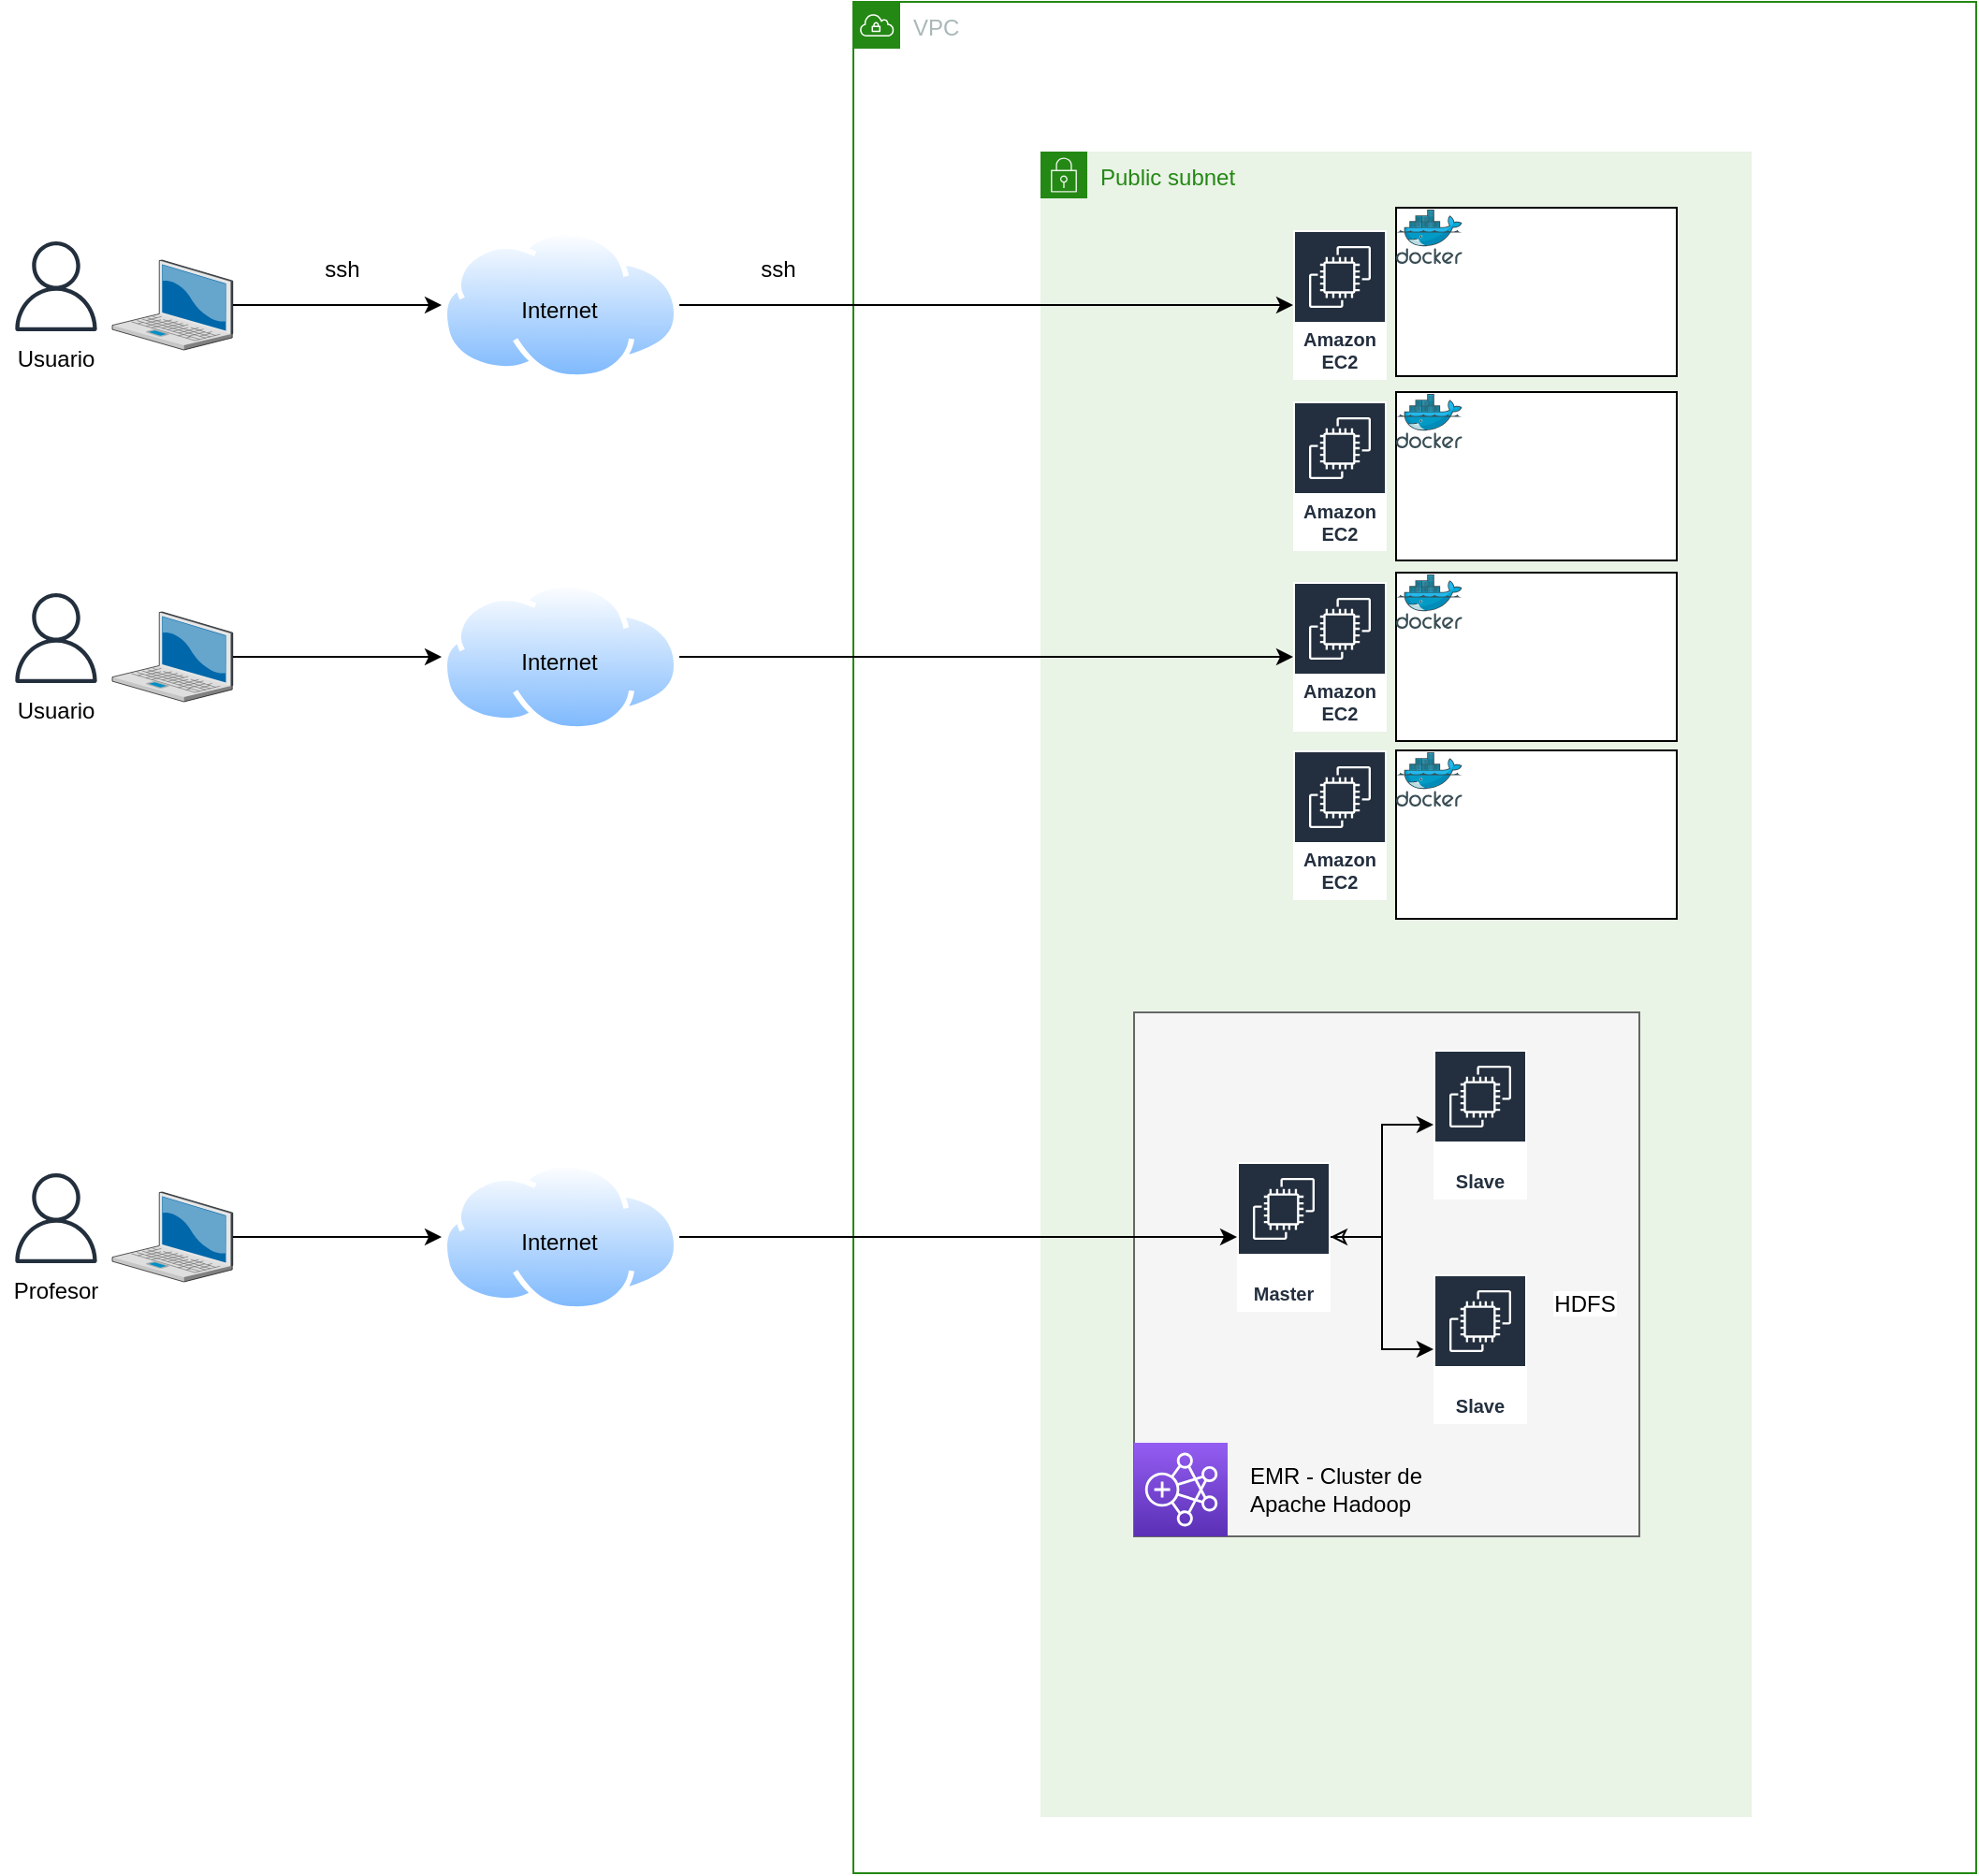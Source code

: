 <mxfile version="20.0.1" type="github">
  <diagram id="Hmz8RY5wbIaIDFwMzhOo" name="Page-1">
    <mxGraphModel dx="2170" dy="724" grid="1" gridSize="10" guides="1" tooltips="1" connect="1" arrows="1" fold="1" page="1" pageScale="1" pageWidth="827" pageHeight="1169" math="0" shadow="0">
      <root>
        <mxCell id="0" />
        <mxCell id="1" parent="0" />
        <mxCell id="T0sSCAfz6Ab3Ifx0ExAp-1" value="VPC" style="points=[[0,0],[0.25,0],[0.5,0],[0.75,0],[1,0],[1,0.25],[1,0.5],[1,0.75],[1,1],[0.75,1],[0.5,1],[0.25,1],[0,1],[0,0.75],[0,0.5],[0,0.25]];outlineConnect=0;gradientColor=none;html=1;whiteSpace=wrap;fontSize=12;fontStyle=0;container=1;pointerEvents=0;collapsible=0;recursiveResize=0;shape=mxgraph.aws4.group;grIcon=mxgraph.aws4.group_vpc;strokeColor=#248814;fillColor=none;verticalAlign=top;align=left;spacingLeft=30;fontColor=#AAB7B8;dashed=0;" vertex="1" parent="1">
          <mxGeometry x="-140" y="80" width="600" height="1000" as="geometry" />
        </mxCell>
        <mxCell id="T0sSCAfz6Ab3Ifx0ExAp-9" value="Public subnet" style="points=[[0,0],[0.25,0],[0.5,0],[0.75,0],[1,0],[1,0.25],[1,0.5],[1,0.75],[1,1],[0.75,1],[0.5,1],[0.25,1],[0,1],[0,0.75],[0,0.5],[0,0.25]];outlineConnect=0;gradientColor=none;html=1;whiteSpace=wrap;fontSize=12;fontStyle=0;container=1;pointerEvents=0;collapsible=0;recursiveResize=0;shape=mxgraph.aws4.group;grIcon=mxgraph.aws4.group_security_group;grStroke=0;strokeColor=#248814;fillColor=#E9F3E6;verticalAlign=top;align=left;spacingLeft=30;fontColor=#248814;dashed=0;" vertex="1" parent="T0sSCAfz6Ab3Ifx0ExAp-1">
          <mxGeometry x="100" y="80" width="380" height="890" as="geometry" />
        </mxCell>
        <mxCell id="T0sSCAfz6Ab3Ifx0ExAp-10" value="Amazon EC2" style="sketch=0;outlineConnect=0;fontColor=#232F3E;gradientColor=none;strokeColor=#ffffff;fillColor=#232F3E;dashed=0;verticalLabelPosition=middle;verticalAlign=bottom;align=center;html=1;whiteSpace=wrap;fontSize=10;fontStyle=1;spacing=3;shape=mxgraph.aws4.productIcon;prIcon=mxgraph.aws4.ec2;" vertex="1" parent="T0sSCAfz6Ab3Ifx0ExAp-9">
          <mxGeometry x="135" y="42" width="50" height="80" as="geometry" />
        </mxCell>
        <mxCell id="T0sSCAfz6Ab3Ifx0ExAp-11" value="Amazon EC2" style="sketch=0;outlineConnect=0;fontColor=#232F3E;gradientColor=none;strokeColor=#ffffff;fillColor=#232F3E;dashed=0;verticalLabelPosition=middle;verticalAlign=bottom;align=center;html=1;whiteSpace=wrap;fontSize=10;fontStyle=1;spacing=3;shape=mxgraph.aws4.productIcon;prIcon=mxgraph.aws4.ec2;" vertex="1" parent="T0sSCAfz6Ab3Ifx0ExAp-9">
          <mxGeometry x="135" y="133.5" width="50" height="80" as="geometry" />
        </mxCell>
        <mxCell id="T0sSCAfz6Ab3Ifx0ExAp-12" value="Amazon EC2" style="sketch=0;outlineConnect=0;fontColor=#232F3E;gradientColor=none;strokeColor=#ffffff;fillColor=#232F3E;dashed=0;verticalLabelPosition=middle;verticalAlign=bottom;align=center;html=1;whiteSpace=wrap;fontSize=10;fontStyle=1;spacing=3;shape=mxgraph.aws4.productIcon;prIcon=mxgraph.aws4.ec2;" vertex="1" parent="T0sSCAfz6Ab3Ifx0ExAp-9">
          <mxGeometry x="135" y="230" width="50" height="80" as="geometry" />
        </mxCell>
        <mxCell id="T0sSCAfz6Ab3Ifx0ExAp-13" value="Amazon EC2" style="sketch=0;outlineConnect=0;fontColor=#232F3E;gradientColor=none;strokeColor=#ffffff;fillColor=#232F3E;dashed=0;verticalLabelPosition=middle;verticalAlign=bottom;align=center;html=1;whiteSpace=wrap;fontSize=10;fontStyle=1;spacing=3;shape=mxgraph.aws4.productIcon;prIcon=mxgraph.aws4.ec2;" vertex="1" parent="T0sSCAfz6Ab3Ifx0ExAp-9">
          <mxGeometry x="135" y="320" width="50" height="80" as="geometry" />
        </mxCell>
        <mxCell id="T0sSCAfz6Ab3Ifx0ExAp-27" value="" style="rounded=0;whiteSpace=wrap;html=1;" vertex="1" parent="T0sSCAfz6Ab3Ifx0ExAp-9">
          <mxGeometry x="190" y="30" width="150" height="90" as="geometry" />
        </mxCell>
        <mxCell id="T0sSCAfz6Ab3Ifx0ExAp-28" value="" style="sketch=0;aspect=fixed;html=1;points=[];align=center;image;fontSize=12;image=img/lib/mscae/Docker.svg;" vertex="1" parent="T0sSCAfz6Ab3Ifx0ExAp-9">
          <mxGeometry x="190" y="31" width="35.37" height="29" as="geometry" />
        </mxCell>
        <mxCell id="T0sSCAfz6Ab3Ifx0ExAp-29" value="" style="shape=image;verticalLabelPosition=bottom;labelBackgroundColor=default;verticalAlign=top;aspect=fixed;imageAspect=0;image=https://upload.wikimedia.org/wikipedia/commons/thumb/0/0e/Hadoop_logo.svg/1200px-Hadoop_logo.svg.png;" vertex="1" parent="T0sSCAfz6Ab3Ifx0ExAp-9">
          <mxGeometry x="225.37" y="52" width="104" height="27" as="geometry" />
        </mxCell>
        <mxCell id="T0sSCAfz6Ab3Ifx0ExAp-30" value="" style="shape=image;verticalLabelPosition=bottom;labelBackgroundColor=default;verticalAlign=top;aspect=fixed;imageAspect=0;image=https://st2.depositphotos.com/47577860/46264/v/600/depositphotos_462647462-stock-illustration-data-database-hadoop-icon-in.jpg;" vertex="1" parent="T0sSCAfz6Ab3Ifx0ExAp-9">
          <mxGeometry x="260" y="78" width="42" height="42" as="geometry" />
        </mxCell>
        <mxCell id="T0sSCAfz6Ab3Ifx0ExAp-31" value="" style="shape=image;html=1;verticalAlign=top;verticalLabelPosition=bottom;labelBackgroundColor=#ffffff;imageAspect=0;aspect=fixed;image=https://cdn3.iconfinder.com/data/icons/cad-database-presentation-spreadsheet-vector-fil-2/512/19-128.png" vertex="1" parent="T0sSCAfz6Ab3Ifx0ExAp-9">
          <mxGeometry x="302" y="82" width="38" height="38" as="geometry" />
        </mxCell>
        <mxCell id="T0sSCAfz6Ab3Ifx0ExAp-35" value="" style="rounded=0;whiteSpace=wrap;html=1;fillColor=#f5f5f5;fontColor=#333333;strokeColor=#666666;" vertex="1" parent="T0sSCAfz6Ab3Ifx0ExAp-9">
          <mxGeometry x="50" y="460" width="270" height="280" as="geometry" />
        </mxCell>
        <mxCell id="T0sSCAfz6Ab3Ifx0ExAp-49" style="edgeStyle=orthogonalEdgeStyle;rounded=0;orthogonalLoop=1;jettySize=auto;html=1;startArrow=classic;startFill=0;" edge="1" parent="T0sSCAfz6Ab3Ifx0ExAp-9" source="T0sSCAfz6Ab3Ifx0ExAp-32" target="T0sSCAfz6Ab3Ifx0ExAp-33">
          <mxGeometry relative="1" as="geometry" />
        </mxCell>
        <mxCell id="T0sSCAfz6Ab3Ifx0ExAp-50" style="edgeStyle=orthogonalEdgeStyle;rounded=0;orthogonalLoop=1;jettySize=auto;html=1;" edge="1" parent="T0sSCAfz6Ab3Ifx0ExAp-9" source="T0sSCAfz6Ab3Ifx0ExAp-32" target="T0sSCAfz6Ab3Ifx0ExAp-34">
          <mxGeometry relative="1" as="geometry" />
        </mxCell>
        <mxCell id="T0sSCAfz6Ab3Ifx0ExAp-32" value="Master" style="sketch=0;outlineConnect=0;fontColor=#232F3E;gradientColor=none;strokeColor=#ffffff;fillColor=#232F3E;dashed=0;verticalLabelPosition=middle;verticalAlign=bottom;align=center;html=1;whiteSpace=wrap;fontSize=10;fontStyle=1;spacing=3;shape=mxgraph.aws4.productIcon;prIcon=mxgraph.aws4.ec2;" vertex="1" parent="T0sSCAfz6Ab3Ifx0ExAp-9">
          <mxGeometry x="105" y="540" width="50" height="80" as="geometry" />
        </mxCell>
        <mxCell id="T0sSCAfz6Ab3Ifx0ExAp-33" value="Slave" style="sketch=0;outlineConnect=0;fontColor=#232F3E;gradientColor=none;strokeColor=#ffffff;fillColor=#232F3E;dashed=0;verticalLabelPosition=middle;verticalAlign=bottom;align=center;html=1;whiteSpace=wrap;fontSize=10;fontStyle=1;spacing=3;shape=mxgraph.aws4.productIcon;prIcon=mxgraph.aws4.ec2;" vertex="1" parent="T0sSCAfz6Ab3Ifx0ExAp-9">
          <mxGeometry x="210" y="480" width="50" height="80" as="geometry" />
        </mxCell>
        <mxCell id="T0sSCAfz6Ab3Ifx0ExAp-34" value="Slave" style="sketch=0;outlineConnect=0;fontColor=#232F3E;gradientColor=none;strokeColor=#ffffff;fillColor=#232F3E;dashed=0;verticalLabelPosition=middle;verticalAlign=bottom;align=center;html=1;whiteSpace=wrap;fontSize=10;fontStyle=1;spacing=3;shape=mxgraph.aws4.productIcon;prIcon=mxgraph.aws4.ec2;" vertex="1" parent="T0sSCAfz6Ab3Ifx0ExAp-9">
          <mxGeometry x="210" y="600" width="50" height="80" as="geometry" />
        </mxCell>
        <mxCell id="T0sSCAfz6Ab3Ifx0ExAp-36" value="" style="sketch=0;points=[[0,0,0],[0.25,0,0],[0.5,0,0],[0.75,0,0],[1,0,0],[0,1,0],[0.25,1,0],[0.5,1,0],[0.75,1,0],[1,1,0],[0,0.25,0],[0,0.5,0],[0,0.75,0],[1,0.25,0],[1,0.5,0],[1,0.75,0]];outlineConnect=0;fontColor=#232F3E;gradientColor=#945DF2;gradientDirection=north;fillColor=#5A30B5;strokeColor=#ffffff;dashed=0;verticalLabelPosition=bottom;verticalAlign=top;align=center;html=1;fontSize=12;fontStyle=0;aspect=fixed;shape=mxgraph.aws4.resourceIcon;resIcon=mxgraph.aws4.emr;" vertex="1" parent="T0sSCAfz6Ab3Ifx0ExAp-9">
          <mxGeometry x="50" y="690" width="50" height="50" as="geometry" />
        </mxCell>
        <mxCell id="T0sSCAfz6Ab3Ifx0ExAp-37" value="EMR - Cluster de Apache Hadoop" style="text;html=1;strokeColor=none;fillColor=none;align=left;verticalAlign=middle;whiteSpace=wrap;rounded=0;" vertex="1" parent="T0sSCAfz6Ab3Ifx0ExAp-9">
          <mxGeometry x="110" y="700" width="130" height="30" as="geometry" />
        </mxCell>
        <mxCell id="T0sSCAfz6Ab3Ifx0ExAp-47" value="HDFS" style="shape=image;verticalLabelPosition=bottom;labelBackgroundColor=default;verticalAlign=top;aspect=fixed;imageAspect=0;image=https://st2.depositphotos.com/47577860/46264/v/600/depositphotos_462647462-stock-illustration-data-database-hadoop-icon-in.jpg;" vertex="1" parent="T0sSCAfz6Ab3Ifx0ExAp-9">
          <mxGeometry x="270" y="560" width="42" height="42" as="geometry" />
        </mxCell>
        <mxCell id="T0sSCAfz6Ab3Ifx0ExAp-48" value="" style="shape=image;verticalLabelPosition=bottom;labelBackgroundColor=default;verticalAlign=top;aspect=fixed;imageAspect=0;image=https://upload.wikimedia.org/wikipedia/commons/thumb/b/bb/Apache_Hive_logo.svg/1200px-Apache_Hive_logo.svg.png;" vertex="1" parent="T0sSCAfz6Ab3Ifx0ExAp-9">
          <mxGeometry x="80" y="500" width="51.67" height="46.5" as="geometry" />
        </mxCell>
        <mxCell id="T0sSCAfz6Ab3Ifx0ExAp-51" value="" style="shape=image;verticalLabelPosition=bottom;labelBackgroundColor=default;verticalAlign=top;aspect=fixed;imageAspect=0;image=https://e7.pngegg.com/pngimages/193/980/png-clipart-computer-icons-microsoft-sql-server-mysql-sql-icon-text-rectangle.png;" vertex="1" parent="T0sSCAfz6Ab3Ifx0ExAp-9">
          <mxGeometry x="65.6" y="585" width="39.4" height="35" as="geometry" />
        </mxCell>
        <mxCell id="T0sSCAfz6Ab3Ifx0ExAp-52" value="" style="rounded=0;whiteSpace=wrap;html=1;" vertex="1" parent="T0sSCAfz6Ab3Ifx0ExAp-9">
          <mxGeometry x="190" y="128.5" width="150" height="90" as="geometry" />
        </mxCell>
        <mxCell id="T0sSCAfz6Ab3Ifx0ExAp-53" value="" style="sketch=0;aspect=fixed;html=1;points=[];align=center;image;fontSize=12;image=img/lib/mscae/Docker.svg;" vertex="1" parent="T0sSCAfz6Ab3Ifx0ExAp-9">
          <mxGeometry x="190" y="129.5" width="35.37" height="29" as="geometry" />
        </mxCell>
        <mxCell id="T0sSCAfz6Ab3Ifx0ExAp-54" value="" style="shape=image;verticalLabelPosition=bottom;labelBackgroundColor=default;verticalAlign=top;aspect=fixed;imageAspect=0;image=https://upload.wikimedia.org/wikipedia/commons/thumb/0/0e/Hadoop_logo.svg/1200px-Hadoop_logo.svg.png;" vertex="1" parent="T0sSCAfz6Ab3Ifx0ExAp-9">
          <mxGeometry x="225.37" y="150.5" width="104" height="27" as="geometry" />
        </mxCell>
        <mxCell id="T0sSCAfz6Ab3Ifx0ExAp-55" value="" style="shape=image;verticalLabelPosition=bottom;labelBackgroundColor=default;verticalAlign=top;aspect=fixed;imageAspect=0;image=https://st2.depositphotos.com/47577860/46264/v/600/depositphotos_462647462-stock-illustration-data-database-hadoop-icon-in.jpg;" vertex="1" parent="T0sSCAfz6Ab3Ifx0ExAp-9">
          <mxGeometry x="260" y="176.5" width="42" height="42" as="geometry" />
        </mxCell>
        <mxCell id="T0sSCAfz6Ab3Ifx0ExAp-56" value="" style="shape=image;html=1;verticalAlign=top;verticalLabelPosition=bottom;labelBackgroundColor=#ffffff;imageAspect=0;aspect=fixed;image=https://cdn3.iconfinder.com/data/icons/cad-database-presentation-spreadsheet-vector-fil-2/512/19-128.png" vertex="1" parent="T0sSCAfz6Ab3Ifx0ExAp-9">
          <mxGeometry x="302" y="180.5" width="38" height="38" as="geometry" />
        </mxCell>
        <mxCell id="T0sSCAfz6Ab3Ifx0ExAp-57" value="" style="rounded=0;whiteSpace=wrap;html=1;" vertex="1" parent="T0sSCAfz6Ab3Ifx0ExAp-9">
          <mxGeometry x="190" y="225" width="150" height="90" as="geometry" />
        </mxCell>
        <mxCell id="T0sSCAfz6Ab3Ifx0ExAp-58" value="" style="sketch=0;aspect=fixed;html=1;points=[];align=center;image;fontSize=12;image=img/lib/mscae/Docker.svg;" vertex="1" parent="T0sSCAfz6Ab3Ifx0ExAp-9">
          <mxGeometry x="190" y="226" width="35.37" height="29" as="geometry" />
        </mxCell>
        <mxCell id="T0sSCAfz6Ab3Ifx0ExAp-59" value="" style="shape=image;verticalLabelPosition=bottom;labelBackgroundColor=default;verticalAlign=top;aspect=fixed;imageAspect=0;image=https://upload.wikimedia.org/wikipedia/commons/thumb/0/0e/Hadoop_logo.svg/1200px-Hadoop_logo.svg.png;" vertex="1" parent="T0sSCAfz6Ab3Ifx0ExAp-9">
          <mxGeometry x="225.37" y="247" width="104" height="27" as="geometry" />
        </mxCell>
        <mxCell id="T0sSCAfz6Ab3Ifx0ExAp-60" value="" style="shape=image;verticalLabelPosition=bottom;labelBackgroundColor=default;verticalAlign=top;aspect=fixed;imageAspect=0;image=https://st2.depositphotos.com/47577860/46264/v/600/depositphotos_462647462-stock-illustration-data-database-hadoop-icon-in.jpg;" vertex="1" parent="T0sSCAfz6Ab3Ifx0ExAp-9">
          <mxGeometry x="260" y="273" width="42" height="42" as="geometry" />
        </mxCell>
        <mxCell id="T0sSCAfz6Ab3Ifx0ExAp-61" value="" style="shape=image;html=1;verticalAlign=top;verticalLabelPosition=bottom;labelBackgroundColor=#ffffff;imageAspect=0;aspect=fixed;image=https://cdn3.iconfinder.com/data/icons/cad-database-presentation-spreadsheet-vector-fil-2/512/19-128.png" vertex="1" parent="T0sSCAfz6Ab3Ifx0ExAp-9">
          <mxGeometry x="302" y="277" width="38" height="38" as="geometry" />
        </mxCell>
        <mxCell id="T0sSCAfz6Ab3Ifx0ExAp-62" value="" style="rounded=0;whiteSpace=wrap;html=1;" vertex="1" parent="T0sSCAfz6Ab3Ifx0ExAp-9">
          <mxGeometry x="190" y="320" width="150" height="90" as="geometry" />
        </mxCell>
        <mxCell id="T0sSCAfz6Ab3Ifx0ExAp-63" value="" style="sketch=0;aspect=fixed;html=1;points=[];align=center;image;fontSize=12;image=img/lib/mscae/Docker.svg;" vertex="1" parent="T0sSCAfz6Ab3Ifx0ExAp-9">
          <mxGeometry x="190" y="321" width="35.37" height="29" as="geometry" />
        </mxCell>
        <mxCell id="T0sSCAfz6Ab3Ifx0ExAp-64" value="" style="shape=image;verticalLabelPosition=bottom;labelBackgroundColor=default;verticalAlign=top;aspect=fixed;imageAspect=0;image=https://upload.wikimedia.org/wikipedia/commons/thumb/0/0e/Hadoop_logo.svg/1200px-Hadoop_logo.svg.png;" vertex="1" parent="T0sSCAfz6Ab3Ifx0ExAp-9">
          <mxGeometry x="225.37" y="342" width="104" height="27" as="geometry" />
        </mxCell>
        <mxCell id="T0sSCAfz6Ab3Ifx0ExAp-65" value="" style="shape=image;verticalLabelPosition=bottom;labelBackgroundColor=default;verticalAlign=top;aspect=fixed;imageAspect=0;image=https://st2.depositphotos.com/47577860/46264/v/600/depositphotos_462647462-stock-illustration-data-database-hadoop-icon-in.jpg;" vertex="1" parent="T0sSCAfz6Ab3Ifx0ExAp-9">
          <mxGeometry x="260" y="368" width="42" height="42" as="geometry" />
        </mxCell>
        <mxCell id="T0sSCAfz6Ab3Ifx0ExAp-66" value="" style="shape=image;html=1;verticalAlign=top;verticalLabelPosition=bottom;labelBackgroundColor=#ffffff;imageAspect=0;aspect=fixed;image=https://cdn3.iconfinder.com/data/icons/cad-database-presentation-spreadsheet-vector-fil-2/512/19-128.png" vertex="1" parent="T0sSCAfz6Ab3Ifx0ExAp-9">
          <mxGeometry x="302" y="372" width="38" height="38" as="geometry" />
        </mxCell>
        <mxCell id="T0sSCAfz6Ab3Ifx0ExAp-2" value="" style="sketch=0;outlineConnect=0;fontColor=#232F3E;gradientColor=none;fillColor=#232F3D;strokeColor=none;dashed=0;verticalLabelPosition=bottom;verticalAlign=top;align=center;html=1;fontSize=12;fontStyle=0;aspect=fixed;pointerEvents=1;shape=mxgraph.aws4.user;" vertex="1" parent="1">
          <mxGeometry x="-590" y="208" width="48" height="48" as="geometry" />
        </mxCell>
        <mxCell id="T0sSCAfz6Ab3Ifx0ExAp-3" value="Usuario" style="text;html=1;strokeColor=none;fillColor=none;align=center;verticalAlign=middle;whiteSpace=wrap;rounded=0;" vertex="1" parent="1">
          <mxGeometry x="-596" y="256" width="60" height="30" as="geometry" />
        </mxCell>
        <mxCell id="T0sSCAfz6Ab3Ifx0ExAp-8" style="edgeStyle=orthogonalEdgeStyle;rounded=0;orthogonalLoop=1;jettySize=auto;html=1;" edge="1" parent="1" source="T0sSCAfz6Ab3Ifx0ExAp-4" target="T0sSCAfz6Ab3Ifx0ExAp-6">
          <mxGeometry relative="1" as="geometry" />
        </mxCell>
        <mxCell id="T0sSCAfz6Ab3Ifx0ExAp-4" value="" style="verticalLabelPosition=bottom;sketch=0;aspect=fixed;html=1;verticalAlign=top;strokeColor=none;align=center;outlineConnect=0;shape=mxgraph.citrix.laptop_2;" vertex="1" parent="1">
          <mxGeometry x="-536" y="218" width="64.37" height="48" as="geometry" />
        </mxCell>
        <mxCell id="T0sSCAfz6Ab3Ifx0ExAp-5" value="" style="shape=image;verticalLabelPosition=bottom;labelBackgroundColor=default;verticalAlign=top;aspect=fixed;imageAspect=0;image=https://updov.com/wp-content/uploads/2021/09/index.jpg;" vertex="1" parent="1">
          <mxGeometry x="-490" y="256" width="48.13" height="51" as="geometry" />
        </mxCell>
        <mxCell id="T0sSCAfz6Ab3Ifx0ExAp-14" style="edgeStyle=orthogonalEdgeStyle;rounded=0;orthogonalLoop=1;jettySize=auto;html=1;" edge="1" parent="1" source="T0sSCAfz6Ab3Ifx0ExAp-6" target="T0sSCAfz6Ab3Ifx0ExAp-10">
          <mxGeometry relative="1" as="geometry" />
        </mxCell>
        <mxCell id="T0sSCAfz6Ab3Ifx0ExAp-6" value="" style="aspect=fixed;perimeter=ellipsePerimeter;html=1;align=center;shadow=0;dashed=0;spacingTop=3;image;image=img/lib/active_directory/internet_cloud.svg;" vertex="1" parent="1">
          <mxGeometry x="-360" y="202" width="126.98" height="80" as="geometry" />
        </mxCell>
        <mxCell id="T0sSCAfz6Ab3Ifx0ExAp-7" value="Internet" style="text;html=1;strokeColor=none;fillColor=none;align=center;verticalAlign=middle;whiteSpace=wrap;rounded=0;" vertex="1" parent="1">
          <mxGeometry x="-326.51" y="230" width="60" height="30" as="geometry" />
        </mxCell>
        <mxCell id="T0sSCAfz6Ab3Ifx0ExAp-15" value="" style="sketch=0;outlineConnect=0;fontColor=#232F3E;gradientColor=none;fillColor=#232F3D;strokeColor=none;dashed=0;verticalLabelPosition=bottom;verticalAlign=top;align=center;html=1;fontSize=12;fontStyle=0;aspect=fixed;pointerEvents=1;shape=mxgraph.aws4.user;" vertex="1" parent="1">
          <mxGeometry x="-590" y="396" width="48" height="48" as="geometry" />
        </mxCell>
        <mxCell id="T0sSCAfz6Ab3Ifx0ExAp-16" value="Usuario" style="text;html=1;strokeColor=none;fillColor=none;align=center;verticalAlign=middle;whiteSpace=wrap;rounded=0;" vertex="1" parent="1">
          <mxGeometry x="-596" y="444" width="60" height="30" as="geometry" />
        </mxCell>
        <mxCell id="T0sSCAfz6Ab3Ifx0ExAp-17" style="edgeStyle=orthogonalEdgeStyle;rounded=0;orthogonalLoop=1;jettySize=auto;html=1;" edge="1" parent="1" source="T0sSCAfz6Ab3Ifx0ExAp-18" target="T0sSCAfz6Ab3Ifx0ExAp-20">
          <mxGeometry relative="1" as="geometry" />
        </mxCell>
        <mxCell id="T0sSCAfz6Ab3Ifx0ExAp-18" value="" style="verticalLabelPosition=bottom;sketch=0;aspect=fixed;html=1;verticalAlign=top;strokeColor=none;align=center;outlineConnect=0;shape=mxgraph.citrix.laptop_2;" vertex="1" parent="1">
          <mxGeometry x="-536" y="406" width="64.37" height="48" as="geometry" />
        </mxCell>
        <mxCell id="T0sSCAfz6Ab3Ifx0ExAp-19" value="" style="shape=image;verticalLabelPosition=bottom;labelBackgroundColor=default;verticalAlign=top;aspect=fixed;imageAspect=0;image=https://updov.com/wp-content/uploads/2021/09/index.jpg;" vertex="1" parent="1">
          <mxGeometry x="-490" y="444" width="48.13" height="51" as="geometry" />
        </mxCell>
        <mxCell id="T0sSCAfz6Ab3Ifx0ExAp-22" style="edgeStyle=orthogonalEdgeStyle;rounded=0;orthogonalLoop=1;jettySize=auto;html=1;" edge="1" parent="1" source="T0sSCAfz6Ab3Ifx0ExAp-20" target="T0sSCAfz6Ab3Ifx0ExAp-12">
          <mxGeometry relative="1" as="geometry" />
        </mxCell>
        <mxCell id="T0sSCAfz6Ab3Ifx0ExAp-20" value="" style="aspect=fixed;perimeter=ellipsePerimeter;html=1;align=center;shadow=0;dashed=0;spacingTop=3;image;image=img/lib/active_directory/internet_cloud.svg;" vertex="1" parent="1">
          <mxGeometry x="-360" y="390" width="126.98" height="80" as="geometry" />
        </mxCell>
        <mxCell id="T0sSCAfz6Ab3Ifx0ExAp-21" value="Internet" style="text;html=1;strokeColor=none;fillColor=none;align=center;verticalAlign=middle;whiteSpace=wrap;rounded=0;" vertex="1" parent="1">
          <mxGeometry x="-326.51" y="418" width="60" height="30" as="geometry" />
        </mxCell>
        <mxCell id="T0sSCAfz6Ab3Ifx0ExAp-23" value="ssh" style="text;html=1;strokeColor=none;fillColor=none;align=center;verticalAlign=middle;whiteSpace=wrap;rounded=0;" vertex="1" parent="1">
          <mxGeometry x="-443" y="208" width="60" height="30" as="geometry" />
        </mxCell>
        <mxCell id="T0sSCAfz6Ab3Ifx0ExAp-24" value="ssh" style="text;html=1;strokeColor=none;fillColor=none;align=center;verticalAlign=middle;whiteSpace=wrap;rounded=0;" vertex="1" parent="1">
          <mxGeometry x="-210" y="208" width="60" height="30" as="geometry" />
        </mxCell>
        <mxCell id="T0sSCAfz6Ab3Ifx0ExAp-25" value="" style="shape=image;html=1;verticalAlign=top;verticalLabelPosition=bottom;labelBackgroundColor=#ffffff;imageAspect=0;aspect=fixed;image=https://cdn3.iconfinder.com/data/icons/cad-database-presentation-spreadsheet-vector-fil-2/512/19-128.png" vertex="1" parent="1">
          <mxGeometry x="-315.51" y="158" width="38" height="38" as="geometry" />
        </mxCell>
        <mxCell id="T0sSCAfz6Ab3Ifx0ExAp-26" value="" style="shape=image;html=1;verticalAlign=top;verticalLabelPosition=bottom;labelBackgroundColor=#ffffff;imageAspect=0;aspect=fixed;image=https://cdn3.iconfinder.com/data/icons/cad-database-presentation-spreadsheet-vector-fil-2/512/19-128.png" vertex="1" parent="1">
          <mxGeometry x="-315.51" y="352" width="38" height="38" as="geometry" />
        </mxCell>
        <mxCell id="T0sSCAfz6Ab3Ifx0ExAp-38" value="" style="sketch=0;outlineConnect=0;fontColor=#232F3E;gradientColor=none;fillColor=#232F3D;strokeColor=none;dashed=0;verticalLabelPosition=bottom;verticalAlign=top;align=center;html=1;fontSize=12;fontStyle=0;aspect=fixed;pointerEvents=1;shape=mxgraph.aws4.user;" vertex="1" parent="1">
          <mxGeometry x="-590" y="706" width="48" height="48" as="geometry" />
        </mxCell>
        <mxCell id="T0sSCAfz6Ab3Ifx0ExAp-39" value="Profesor" style="text;html=1;strokeColor=none;fillColor=none;align=center;verticalAlign=middle;whiteSpace=wrap;rounded=0;" vertex="1" parent="1">
          <mxGeometry x="-596" y="754" width="60" height="30" as="geometry" />
        </mxCell>
        <mxCell id="T0sSCAfz6Ab3Ifx0ExAp-40" style="edgeStyle=orthogonalEdgeStyle;rounded=0;orthogonalLoop=1;jettySize=auto;html=1;" edge="1" parent="1" source="T0sSCAfz6Ab3Ifx0ExAp-41" target="T0sSCAfz6Ab3Ifx0ExAp-43">
          <mxGeometry relative="1" as="geometry" />
        </mxCell>
        <mxCell id="T0sSCAfz6Ab3Ifx0ExAp-41" value="" style="verticalLabelPosition=bottom;sketch=0;aspect=fixed;html=1;verticalAlign=top;strokeColor=none;align=center;outlineConnect=0;shape=mxgraph.citrix.laptop_2;" vertex="1" parent="1">
          <mxGeometry x="-536" y="716" width="64.37" height="48" as="geometry" />
        </mxCell>
        <mxCell id="T0sSCAfz6Ab3Ifx0ExAp-42" value="" style="shape=image;verticalLabelPosition=bottom;labelBackgroundColor=default;verticalAlign=top;aspect=fixed;imageAspect=0;image=https://updov.com/wp-content/uploads/2021/09/index.jpg;" vertex="1" parent="1">
          <mxGeometry x="-490" y="754" width="48.13" height="51" as="geometry" />
        </mxCell>
        <mxCell id="T0sSCAfz6Ab3Ifx0ExAp-46" style="edgeStyle=orthogonalEdgeStyle;rounded=0;orthogonalLoop=1;jettySize=auto;html=1;" edge="1" parent="1" source="T0sSCAfz6Ab3Ifx0ExAp-43" target="T0sSCAfz6Ab3Ifx0ExAp-32">
          <mxGeometry relative="1" as="geometry" />
        </mxCell>
        <mxCell id="T0sSCAfz6Ab3Ifx0ExAp-43" value="" style="aspect=fixed;perimeter=ellipsePerimeter;html=1;align=center;shadow=0;dashed=0;spacingTop=3;image;image=img/lib/active_directory/internet_cloud.svg;" vertex="1" parent="1">
          <mxGeometry x="-360" y="700" width="126.98" height="80" as="geometry" />
        </mxCell>
        <mxCell id="T0sSCAfz6Ab3Ifx0ExAp-44" value="Internet" style="text;html=1;strokeColor=none;fillColor=none;align=center;verticalAlign=middle;whiteSpace=wrap;rounded=0;" vertex="1" parent="1">
          <mxGeometry x="-326.51" y="728" width="60" height="30" as="geometry" />
        </mxCell>
        <mxCell id="T0sSCAfz6Ab3Ifx0ExAp-45" value="" style="shape=image;html=1;verticalAlign=top;verticalLabelPosition=bottom;labelBackgroundColor=#ffffff;imageAspect=0;aspect=fixed;image=https://cdn3.iconfinder.com/data/icons/cad-database-presentation-spreadsheet-vector-fil-2/512/19-128.png" vertex="1" parent="1">
          <mxGeometry x="-315.51" y="662" width="38" height="38" as="geometry" />
        </mxCell>
      </root>
    </mxGraphModel>
  </diagram>
</mxfile>
